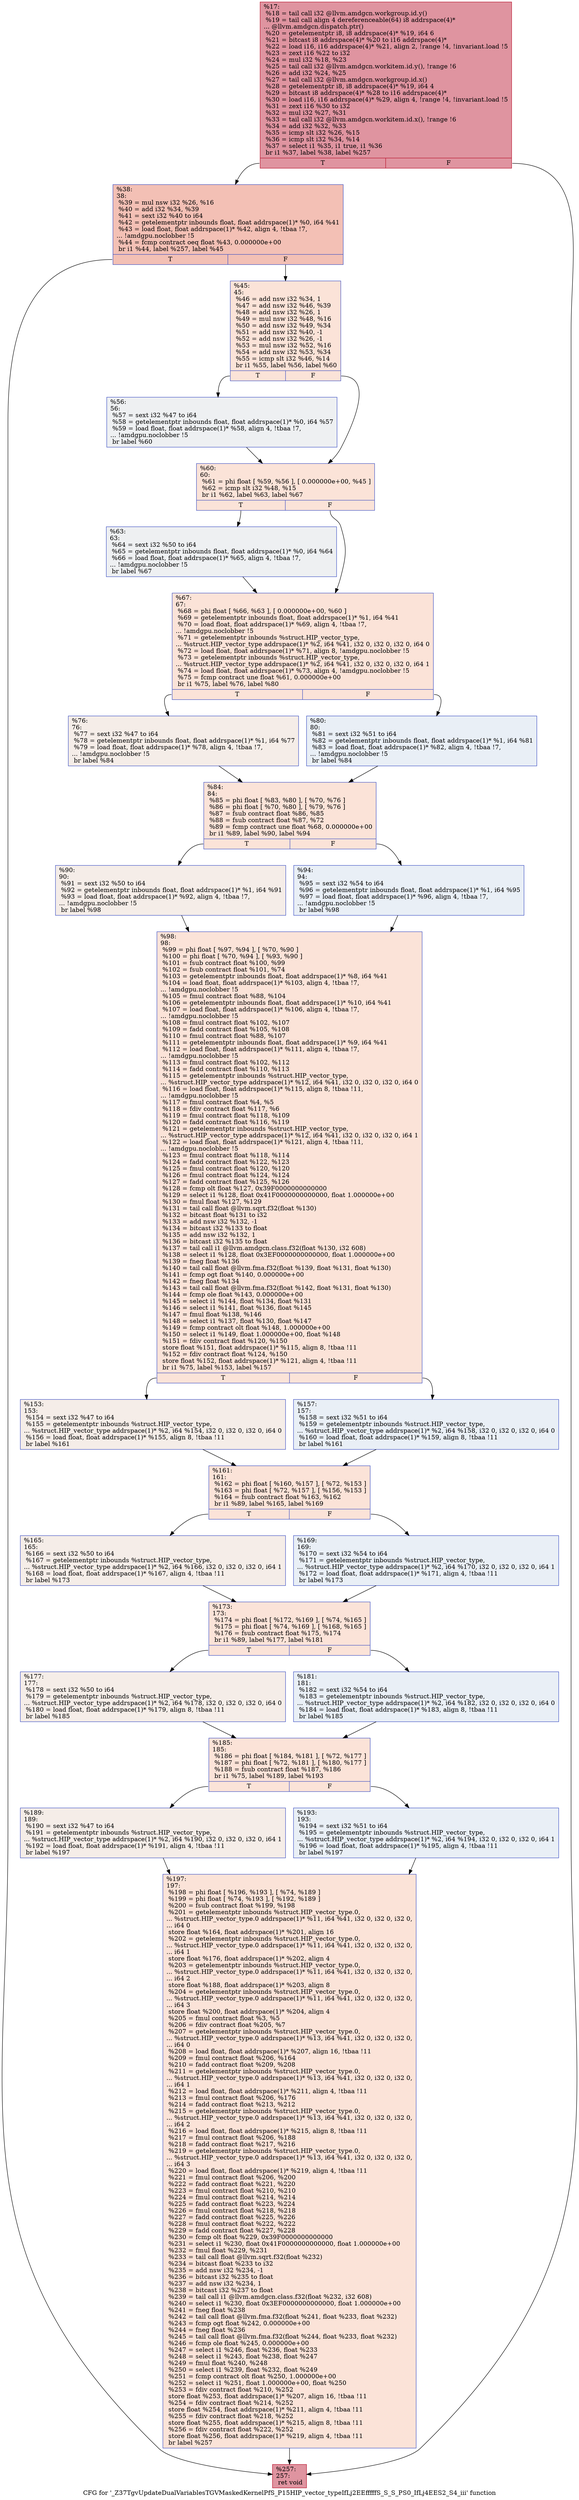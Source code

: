 digraph "CFG for '_Z37TgvUpdateDualVariablesTGVMaskedKernelPfS_P15HIP_vector_typeIfLj2EEfffffS_S_S_PS0_IfLj4EES2_S4_iii' function" {
	label="CFG for '_Z37TgvUpdateDualVariablesTGVMaskedKernelPfS_P15HIP_vector_typeIfLj2EEfffffS_S_S_PS0_IfLj4EES2_S4_iii' function";

	Node0x64d9500 [shape=record,color="#b70d28ff", style=filled, fillcolor="#b70d2870",label="{%17:\l  %18 = tail call i32 @llvm.amdgcn.workgroup.id.y()\l  %19 = tail call align 4 dereferenceable(64) i8 addrspace(4)*\l... @llvm.amdgcn.dispatch.ptr()\l  %20 = getelementptr i8, i8 addrspace(4)* %19, i64 6\l  %21 = bitcast i8 addrspace(4)* %20 to i16 addrspace(4)*\l  %22 = load i16, i16 addrspace(4)* %21, align 2, !range !4, !invariant.load !5\l  %23 = zext i16 %22 to i32\l  %24 = mul i32 %18, %23\l  %25 = tail call i32 @llvm.amdgcn.workitem.id.y(), !range !6\l  %26 = add i32 %24, %25\l  %27 = tail call i32 @llvm.amdgcn.workgroup.id.x()\l  %28 = getelementptr i8, i8 addrspace(4)* %19, i64 4\l  %29 = bitcast i8 addrspace(4)* %28 to i16 addrspace(4)*\l  %30 = load i16, i16 addrspace(4)* %29, align 4, !range !4, !invariant.load !5\l  %31 = zext i16 %30 to i32\l  %32 = mul i32 %27, %31\l  %33 = tail call i32 @llvm.amdgcn.workitem.id.x(), !range !6\l  %34 = add i32 %32, %33\l  %35 = icmp slt i32 %26, %15\l  %36 = icmp slt i32 %34, %14\l  %37 = select i1 %35, i1 true, i1 %36\l  br i1 %37, label %38, label %257\l|{<s0>T|<s1>F}}"];
	Node0x64d9500:s0 -> Node0x64ddc80;
	Node0x64d9500:s1 -> Node0x64ddd10;
	Node0x64ddc80 [shape=record,color="#3d50c3ff", style=filled, fillcolor="#e5705870",label="{%38:\l38:                                               \l  %39 = mul nsw i32 %26, %16\l  %40 = add i32 %34, %39\l  %41 = sext i32 %40 to i64\l  %42 = getelementptr inbounds float, float addrspace(1)* %0, i64 %41\l  %43 = load float, float addrspace(1)* %42, align 4, !tbaa !7,\l... !amdgpu.noclobber !5\l  %44 = fcmp contract oeq float %43, 0.000000e+00\l  br i1 %44, label %257, label %45\l|{<s0>T|<s1>F}}"];
	Node0x64ddc80:s0 -> Node0x64ddd10;
	Node0x64ddc80:s1 -> Node0x64ded80;
	Node0x64ded80 [shape=record,color="#3d50c3ff", style=filled, fillcolor="#f6bfa670",label="{%45:\l45:                                               \l  %46 = add nsw i32 %34, 1\l  %47 = add nsw i32 %46, %39\l  %48 = add nsw i32 %26, 1\l  %49 = mul nsw i32 %48, %16\l  %50 = add nsw i32 %49, %34\l  %51 = add nsw i32 %40, -1\l  %52 = add nsw i32 %26, -1\l  %53 = mul nsw i32 %52, %16\l  %54 = add nsw i32 %53, %34\l  %55 = icmp slt i32 %46, %14\l  br i1 %55, label %56, label %60\l|{<s0>T|<s1>F}}"];
	Node0x64ded80:s0 -> Node0x64df490;
	Node0x64ded80:s1 -> Node0x64df4e0;
	Node0x64df490 [shape=record,color="#3d50c3ff", style=filled, fillcolor="#d9dce170",label="{%56:\l56:                                               \l  %57 = sext i32 %47 to i64\l  %58 = getelementptr inbounds float, float addrspace(1)* %0, i64 %57\l  %59 = load float, float addrspace(1)* %58, align 4, !tbaa !7,\l... !amdgpu.noclobber !5\l  br label %60\l}"];
	Node0x64df490 -> Node0x64df4e0;
	Node0x64df4e0 [shape=record,color="#3d50c3ff", style=filled, fillcolor="#f6bfa670",label="{%60:\l60:                                               \l  %61 = phi float [ %59, %56 ], [ 0.000000e+00, %45 ]\l  %62 = icmp slt i32 %48, %15\l  br i1 %62, label %63, label %67\l|{<s0>T|<s1>F}}"];
	Node0x64df4e0:s0 -> Node0x64dff60;
	Node0x64df4e0:s1 -> Node0x64dffb0;
	Node0x64dff60 [shape=record,color="#3d50c3ff", style=filled, fillcolor="#d9dce170",label="{%63:\l63:                                               \l  %64 = sext i32 %50 to i64\l  %65 = getelementptr inbounds float, float addrspace(1)* %0, i64 %64\l  %66 = load float, float addrspace(1)* %65, align 4, !tbaa !7,\l... !amdgpu.noclobber !5\l  br label %67\l}"];
	Node0x64dff60 -> Node0x64dffb0;
	Node0x64dffb0 [shape=record,color="#3d50c3ff", style=filled, fillcolor="#f6bfa670",label="{%67:\l67:                                               \l  %68 = phi float [ %66, %63 ], [ 0.000000e+00, %60 ]\l  %69 = getelementptr inbounds float, float addrspace(1)* %1, i64 %41\l  %70 = load float, float addrspace(1)* %69, align 4, !tbaa !7,\l... !amdgpu.noclobber !5\l  %71 = getelementptr inbounds %struct.HIP_vector_type,\l... %struct.HIP_vector_type addrspace(1)* %2, i64 %41, i32 0, i32 0, i32 0, i64 0\l  %72 = load float, float addrspace(1)* %71, align 8, !amdgpu.noclobber !5\l  %73 = getelementptr inbounds %struct.HIP_vector_type,\l... %struct.HIP_vector_type addrspace(1)* %2, i64 %41, i32 0, i32 0, i32 0, i64 1\l  %74 = load float, float addrspace(1)* %73, align 4, !amdgpu.noclobber !5\l  %75 = fcmp contract une float %61, 0.000000e+00\l  br i1 %75, label %76, label %80\l|{<s0>T|<s1>F}}"];
	Node0x64dffb0:s0 -> Node0x64e0b40;
	Node0x64dffb0:s1 -> Node0x64e0b90;
	Node0x64e0b40 [shape=record,color="#3d50c3ff", style=filled, fillcolor="#e8d6cc70",label="{%76:\l76:                                               \l  %77 = sext i32 %47 to i64\l  %78 = getelementptr inbounds float, float addrspace(1)* %1, i64 %77\l  %79 = load float, float addrspace(1)* %78, align 4, !tbaa !7,\l... !amdgpu.noclobber !5\l  br label %84\l}"];
	Node0x64e0b40 -> Node0x64e0e80;
	Node0x64e0b90 [shape=record,color="#3d50c3ff", style=filled, fillcolor="#cedaeb70",label="{%80:\l80:                                               \l  %81 = sext i32 %51 to i64\l  %82 = getelementptr inbounds float, float addrspace(1)* %1, i64 %81\l  %83 = load float, float addrspace(1)* %82, align 4, !tbaa !7,\l... !amdgpu.noclobber !5\l  br label %84\l}"];
	Node0x64e0b90 -> Node0x64e0e80;
	Node0x64e0e80 [shape=record,color="#3d50c3ff", style=filled, fillcolor="#f6bfa670",label="{%84:\l84:                                               \l  %85 = phi float [ %83, %80 ], [ %70, %76 ]\l  %86 = phi float [ %70, %80 ], [ %79, %76 ]\l  %87 = fsub contract float %86, %85\l  %88 = fsub contract float %87, %72\l  %89 = fcmp contract une float %68, 0.000000e+00\l  br i1 %89, label %90, label %94\l|{<s0>T|<s1>F}}"];
	Node0x64e0e80:s0 -> Node0x64e1480;
	Node0x64e0e80:s1 -> Node0x64e14d0;
	Node0x64e1480 [shape=record,color="#3d50c3ff", style=filled, fillcolor="#e8d6cc70",label="{%90:\l90:                                               \l  %91 = sext i32 %50 to i64\l  %92 = getelementptr inbounds float, float addrspace(1)* %1, i64 %91\l  %93 = load float, float addrspace(1)* %92, align 4, !tbaa !7,\l... !amdgpu.noclobber !5\l  br label %98\l}"];
	Node0x64e1480 -> Node0x64e1790;
	Node0x64e14d0 [shape=record,color="#3d50c3ff", style=filled, fillcolor="#cedaeb70",label="{%94:\l94:                                               \l  %95 = sext i32 %54 to i64\l  %96 = getelementptr inbounds float, float addrspace(1)* %1, i64 %95\l  %97 = load float, float addrspace(1)* %96, align 4, !tbaa !7,\l... !amdgpu.noclobber !5\l  br label %98\l}"];
	Node0x64e14d0 -> Node0x64e1790;
	Node0x64e1790 [shape=record,color="#3d50c3ff", style=filled, fillcolor="#f6bfa670",label="{%98:\l98:                                               \l  %99 = phi float [ %97, %94 ], [ %70, %90 ]\l  %100 = phi float [ %70, %94 ], [ %93, %90 ]\l  %101 = fsub contract float %100, %99\l  %102 = fsub contract float %101, %74\l  %103 = getelementptr inbounds float, float addrspace(1)* %8, i64 %41\l  %104 = load float, float addrspace(1)* %103, align 4, !tbaa !7,\l... !amdgpu.noclobber !5\l  %105 = fmul contract float %88, %104\l  %106 = getelementptr inbounds float, float addrspace(1)* %10, i64 %41\l  %107 = load float, float addrspace(1)* %106, align 4, !tbaa !7,\l... !amdgpu.noclobber !5\l  %108 = fmul contract float %102, %107\l  %109 = fadd contract float %105, %108\l  %110 = fmul contract float %88, %107\l  %111 = getelementptr inbounds float, float addrspace(1)* %9, i64 %41\l  %112 = load float, float addrspace(1)* %111, align 4, !tbaa !7,\l... !amdgpu.noclobber !5\l  %113 = fmul contract float %102, %112\l  %114 = fadd contract float %110, %113\l  %115 = getelementptr inbounds %struct.HIP_vector_type,\l... %struct.HIP_vector_type addrspace(1)* %12, i64 %41, i32 0, i32 0, i32 0, i64 0\l  %116 = load float, float addrspace(1)* %115, align 8, !tbaa !11,\l... !amdgpu.noclobber !5\l  %117 = fmul contract float %4, %5\l  %118 = fdiv contract float %117, %6\l  %119 = fmul contract float %118, %109\l  %120 = fadd contract float %116, %119\l  %121 = getelementptr inbounds %struct.HIP_vector_type,\l... %struct.HIP_vector_type addrspace(1)* %12, i64 %41, i32 0, i32 0, i32 0, i64 1\l  %122 = load float, float addrspace(1)* %121, align 4, !tbaa !11,\l... !amdgpu.noclobber !5\l  %123 = fmul contract float %118, %114\l  %124 = fadd contract float %122, %123\l  %125 = fmul contract float %120, %120\l  %126 = fmul contract float %124, %124\l  %127 = fadd contract float %125, %126\l  %128 = fcmp olt float %127, 0x39F0000000000000\l  %129 = select i1 %128, float 0x41F0000000000000, float 1.000000e+00\l  %130 = fmul float %127, %129\l  %131 = tail call float @llvm.sqrt.f32(float %130)\l  %132 = bitcast float %131 to i32\l  %133 = add nsw i32 %132, -1\l  %134 = bitcast i32 %133 to float\l  %135 = add nsw i32 %132, 1\l  %136 = bitcast i32 %135 to float\l  %137 = tail call i1 @llvm.amdgcn.class.f32(float %130, i32 608)\l  %138 = select i1 %128, float 0x3EF0000000000000, float 1.000000e+00\l  %139 = fneg float %136\l  %140 = tail call float @llvm.fma.f32(float %139, float %131, float %130)\l  %141 = fcmp ogt float %140, 0.000000e+00\l  %142 = fneg float %134\l  %143 = tail call float @llvm.fma.f32(float %142, float %131, float %130)\l  %144 = fcmp ole float %143, 0.000000e+00\l  %145 = select i1 %144, float %134, float %131\l  %146 = select i1 %141, float %136, float %145\l  %147 = fmul float %138, %146\l  %148 = select i1 %137, float %130, float %147\l  %149 = fcmp contract olt float %148, 1.000000e+00\l  %150 = select i1 %149, float 1.000000e+00, float %148\l  %151 = fdiv contract float %120, %150\l  store float %151, float addrspace(1)* %115, align 8, !tbaa !11\l  %152 = fdiv contract float %124, %150\l  store float %152, float addrspace(1)* %121, align 4, !tbaa !11\l  br i1 %75, label %153, label %157\l|{<s0>T|<s1>F}}"];
	Node0x64e1790:s0 -> Node0x64e4e70;
	Node0x64e1790:s1 -> Node0x64e4f00;
	Node0x64e4e70 [shape=record,color="#3d50c3ff", style=filled, fillcolor="#e8d6cc70",label="{%153:\l153:                                              \l  %154 = sext i32 %47 to i64\l  %155 = getelementptr inbounds %struct.HIP_vector_type,\l... %struct.HIP_vector_type addrspace(1)* %2, i64 %154, i32 0, i32 0, i32 0, i64 0\l  %156 = load float, float addrspace(1)* %155, align 8, !tbaa !11\l  br label %161\l}"];
	Node0x64e4e70 -> Node0x64e5240;
	Node0x64e4f00 [shape=record,color="#3d50c3ff", style=filled, fillcolor="#cedaeb70",label="{%157:\l157:                                              \l  %158 = sext i32 %51 to i64\l  %159 = getelementptr inbounds %struct.HIP_vector_type,\l... %struct.HIP_vector_type addrspace(1)* %2, i64 %158, i32 0, i32 0, i32 0, i64 0\l  %160 = load float, float addrspace(1)* %159, align 8, !tbaa !11\l  br label %161\l}"];
	Node0x64e4f00 -> Node0x64e5240;
	Node0x64e5240 [shape=record,color="#3d50c3ff", style=filled, fillcolor="#f6bfa670",label="{%161:\l161:                                              \l  %162 = phi float [ %160, %157 ], [ %72, %153 ]\l  %163 = phi float [ %72, %157 ], [ %156, %153 ]\l  %164 = fsub contract float %163, %162\l  br i1 %89, label %165, label %169\l|{<s0>T|<s1>F}}"];
	Node0x64e5240:s0 -> Node0x64e57a0;
	Node0x64e5240:s1 -> Node0x64e57f0;
	Node0x64e57a0 [shape=record,color="#3d50c3ff", style=filled, fillcolor="#e8d6cc70",label="{%165:\l165:                                              \l  %166 = sext i32 %50 to i64\l  %167 = getelementptr inbounds %struct.HIP_vector_type,\l... %struct.HIP_vector_type addrspace(1)* %2, i64 %166, i32 0, i32 0, i32 0, i64 1\l  %168 = load float, float addrspace(1)* %167, align 4, !tbaa !11\l  br label %173\l}"];
	Node0x64e57a0 -> Node0x64e5af0;
	Node0x64e57f0 [shape=record,color="#3d50c3ff", style=filled, fillcolor="#cedaeb70",label="{%169:\l169:                                              \l  %170 = sext i32 %54 to i64\l  %171 = getelementptr inbounds %struct.HIP_vector_type,\l... %struct.HIP_vector_type addrspace(1)* %2, i64 %170, i32 0, i32 0, i32 0, i64 1\l  %172 = load float, float addrspace(1)* %171, align 4, !tbaa !11\l  br label %173\l}"];
	Node0x64e57f0 -> Node0x64e5af0;
	Node0x64e5af0 [shape=record,color="#3d50c3ff", style=filled, fillcolor="#f6bfa670",label="{%173:\l173:                                              \l  %174 = phi float [ %172, %169 ], [ %74, %165 ]\l  %175 = phi float [ %74, %169 ], [ %168, %165 ]\l  %176 = fsub contract float %175, %174\l  br i1 %89, label %177, label %181\l|{<s0>T|<s1>F}}"];
	Node0x64e5af0:s0 -> Node0x64e6010;
	Node0x64e5af0:s1 -> Node0x64e6060;
	Node0x64e6010 [shape=record,color="#3d50c3ff", style=filled, fillcolor="#e8d6cc70",label="{%177:\l177:                                              \l  %178 = sext i32 %50 to i64\l  %179 = getelementptr inbounds %struct.HIP_vector_type,\l... %struct.HIP_vector_type addrspace(1)* %2, i64 %178, i32 0, i32 0, i32 0, i64 0\l  %180 = load float, float addrspace(1)* %179, align 8, !tbaa !11\l  br label %185\l}"];
	Node0x64e6010 -> Node0x64e6360;
	Node0x64e6060 [shape=record,color="#3d50c3ff", style=filled, fillcolor="#cedaeb70",label="{%181:\l181:                                              \l  %182 = sext i32 %54 to i64\l  %183 = getelementptr inbounds %struct.HIP_vector_type,\l... %struct.HIP_vector_type addrspace(1)* %2, i64 %182, i32 0, i32 0, i32 0, i64 0\l  %184 = load float, float addrspace(1)* %183, align 8, !tbaa !11\l  br label %185\l}"];
	Node0x64e6060 -> Node0x64e6360;
	Node0x64e6360 [shape=record,color="#3d50c3ff", style=filled, fillcolor="#f6bfa670",label="{%185:\l185:                                              \l  %186 = phi float [ %184, %181 ], [ %72, %177 ]\l  %187 = phi float [ %72, %181 ], [ %180, %177 ]\l  %188 = fsub contract float %187, %186\l  br i1 %75, label %189, label %193\l|{<s0>T|<s1>F}}"];
	Node0x64e6360:s0 -> Node0x64e6880;
	Node0x64e6360:s1 -> Node0x64e68d0;
	Node0x64e6880 [shape=record,color="#3d50c3ff", style=filled, fillcolor="#e8d6cc70",label="{%189:\l189:                                              \l  %190 = sext i32 %47 to i64\l  %191 = getelementptr inbounds %struct.HIP_vector_type,\l... %struct.HIP_vector_type addrspace(1)* %2, i64 %190, i32 0, i32 0, i32 0, i64 1\l  %192 = load float, float addrspace(1)* %191, align 4, !tbaa !11\l  br label %197\l}"];
	Node0x64e6880 -> Node0x64e6bd0;
	Node0x64e68d0 [shape=record,color="#3d50c3ff", style=filled, fillcolor="#cedaeb70",label="{%193:\l193:                                              \l  %194 = sext i32 %51 to i64\l  %195 = getelementptr inbounds %struct.HIP_vector_type,\l... %struct.HIP_vector_type addrspace(1)* %2, i64 %194, i32 0, i32 0, i32 0, i64 1\l  %196 = load float, float addrspace(1)* %195, align 4, !tbaa !11\l  br label %197\l}"];
	Node0x64e68d0 -> Node0x64e6bd0;
	Node0x64e6bd0 [shape=record,color="#3d50c3ff", style=filled, fillcolor="#f6bfa670",label="{%197:\l197:                                              \l  %198 = phi float [ %196, %193 ], [ %74, %189 ]\l  %199 = phi float [ %74, %193 ], [ %192, %189 ]\l  %200 = fsub contract float %199, %198\l  %201 = getelementptr inbounds %struct.HIP_vector_type.0,\l... %struct.HIP_vector_type.0 addrspace(1)* %11, i64 %41, i32 0, i32 0, i32 0,\l... i64 0\l  store float %164, float addrspace(1)* %201, align 16\l  %202 = getelementptr inbounds %struct.HIP_vector_type.0,\l... %struct.HIP_vector_type.0 addrspace(1)* %11, i64 %41, i32 0, i32 0, i32 0,\l... i64 1\l  store float %176, float addrspace(1)* %202, align 4\l  %203 = getelementptr inbounds %struct.HIP_vector_type.0,\l... %struct.HIP_vector_type.0 addrspace(1)* %11, i64 %41, i32 0, i32 0, i32 0,\l... i64 2\l  store float %188, float addrspace(1)* %203, align 8\l  %204 = getelementptr inbounds %struct.HIP_vector_type.0,\l... %struct.HIP_vector_type.0 addrspace(1)* %11, i64 %41, i32 0, i32 0, i32 0,\l... i64 3\l  store float %200, float addrspace(1)* %204, align 4\l  %205 = fmul contract float %3, %5\l  %206 = fdiv contract float %205, %7\l  %207 = getelementptr inbounds %struct.HIP_vector_type.0,\l... %struct.HIP_vector_type.0 addrspace(1)* %13, i64 %41, i32 0, i32 0, i32 0,\l... i64 0\l  %208 = load float, float addrspace(1)* %207, align 16, !tbaa !11\l  %209 = fmul contract float %206, %164\l  %210 = fadd contract float %209, %208\l  %211 = getelementptr inbounds %struct.HIP_vector_type.0,\l... %struct.HIP_vector_type.0 addrspace(1)* %13, i64 %41, i32 0, i32 0, i32 0,\l... i64 1\l  %212 = load float, float addrspace(1)* %211, align 4, !tbaa !11\l  %213 = fmul contract float %206, %176\l  %214 = fadd contract float %213, %212\l  %215 = getelementptr inbounds %struct.HIP_vector_type.0,\l... %struct.HIP_vector_type.0 addrspace(1)* %13, i64 %41, i32 0, i32 0, i32 0,\l... i64 2\l  %216 = load float, float addrspace(1)* %215, align 8, !tbaa !11\l  %217 = fmul contract float %206, %188\l  %218 = fadd contract float %217, %216\l  %219 = getelementptr inbounds %struct.HIP_vector_type.0,\l... %struct.HIP_vector_type.0 addrspace(1)* %13, i64 %41, i32 0, i32 0, i32 0,\l... i64 3\l  %220 = load float, float addrspace(1)* %219, align 4, !tbaa !11\l  %221 = fmul contract float %206, %200\l  %222 = fadd contract float %221, %220\l  %223 = fmul contract float %210, %210\l  %224 = fmul contract float %214, %214\l  %225 = fadd contract float %223, %224\l  %226 = fmul contract float %218, %218\l  %227 = fadd contract float %225, %226\l  %228 = fmul contract float %222, %222\l  %229 = fadd contract float %227, %228\l  %230 = fcmp olt float %229, 0x39F0000000000000\l  %231 = select i1 %230, float 0x41F0000000000000, float 1.000000e+00\l  %232 = fmul float %229, %231\l  %233 = tail call float @llvm.sqrt.f32(float %232)\l  %234 = bitcast float %233 to i32\l  %235 = add nsw i32 %234, -1\l  %236 = bitcast i32 %235 to float\l  %237 = add nsw i32 %234, 1\l  %238 = bitcast i32 %237 to float\l  %239 = tail call i1 @llvm.amdgcn.class.f32(float %232, i32 608)\l  %240 = select i1 %230, float 0x3EF0000000000000, float 1.000000e+00\l  %241 = fneg float %238\l  %242 = tail call float @llvm.fma.f32(float %241, float %233, float %232)\l  %243 = fcmp ogt float %242, 0.000000e+00\l  %244 = fneg float %236\l  %245 = tail call float @llvm.fma.f32(float %244, float %233, float %232)\l  %246 = fcmp ole float %245, 0.000000e+00\l  %247 = select i1 %246, float %236, float %233\l  %248 = select i1 %243, float %238, float %247\l  %249 = fmul float %240, %248\l  %250 = select i1 %239, float %232, float %249\l  %251 = fcmp contract olt float %250, 1.000000e+00\l  %252 = select i1 %251, float 1.000000e+00, float %250\l  %253 = fdiv contract float %210, %252\l  store float %253, float addrspace(1)* %207, align 16, !tbaa !11\l  %254 = fdiv contract float %214, %252\l  store float %254, float addrspace(1)* %211, align 4, !tbaa !11\l  %255 = fdiv contract float %218, %252\l  store float %255, float addrspace(1)* %215, align 8, !tbaa !11\l  %256 = fdiv contract float %222, %252\l  store float %256, float addrspace(1)* %219, align 4, !tbaa !11\l  br label %257\l}"];
	Node0x64e6bd0 -> Node0x64ddd10;
	Node0x64ddd10 [shape=record,color="#b70d28ff", style=filled, fillcolor="#b70d2870",label="{%257:\l257:                                              \l  ret void\l}"];
}
